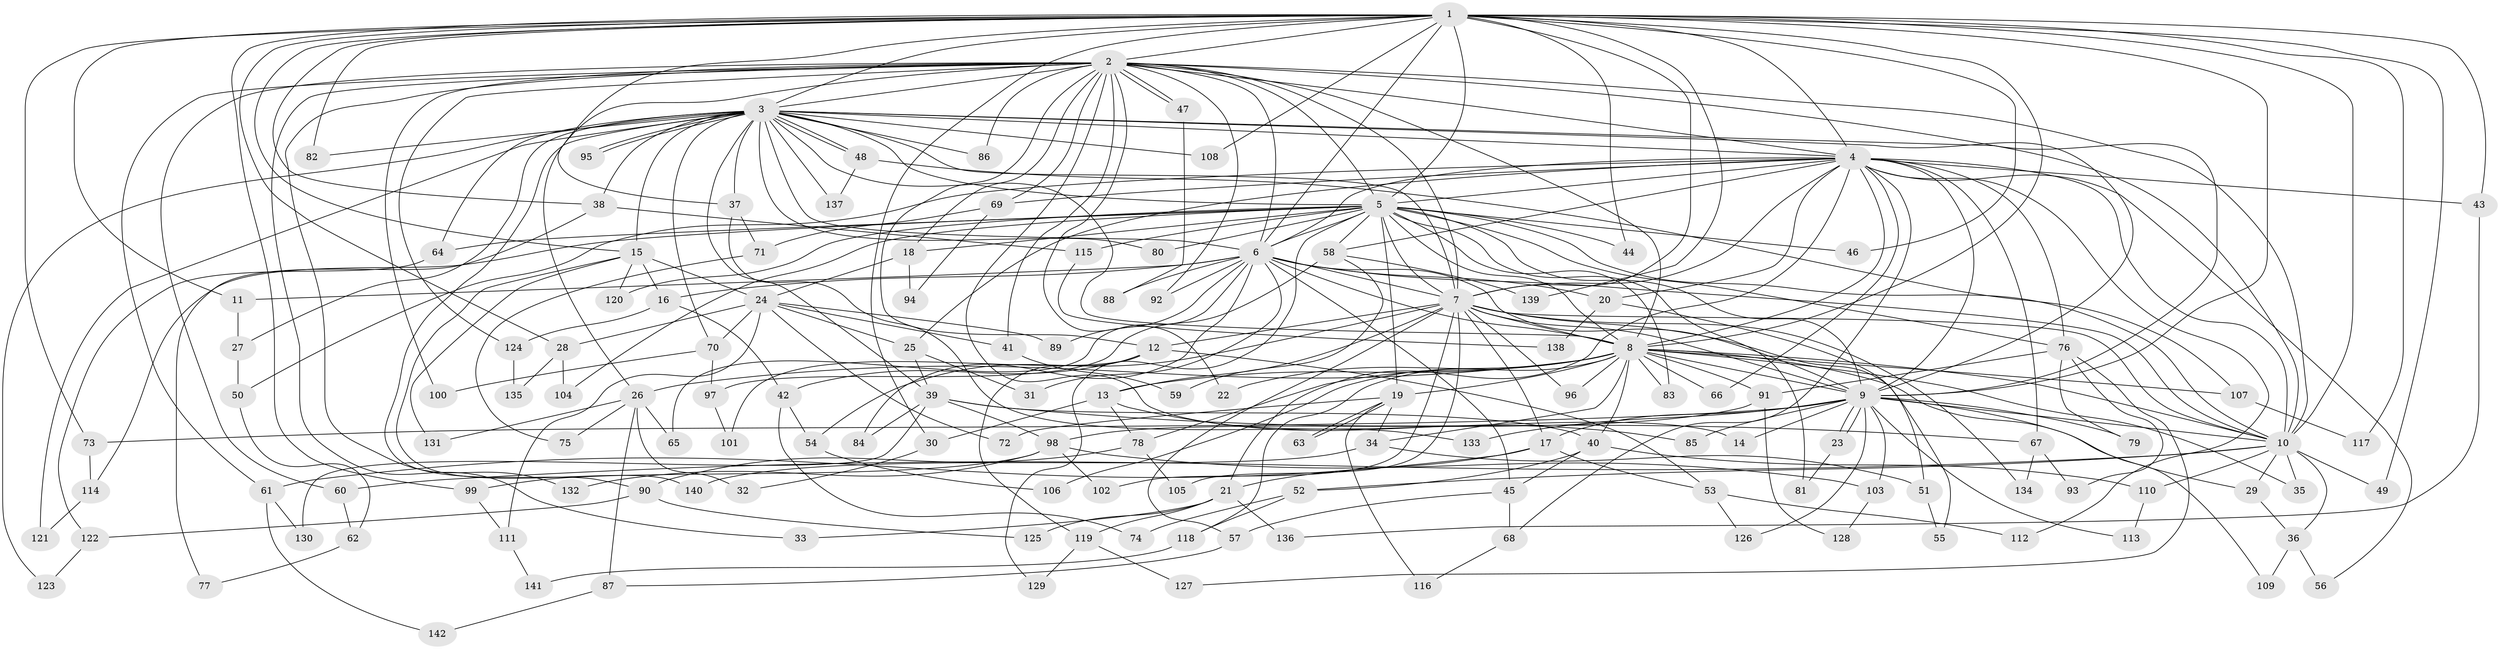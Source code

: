 // Generated by graph-tools (version 1.1) at 2025/01/03/09/25 03:01:24]
// undirected, 142 vertices, 309 edges
graph export_dot {
graph [start="1"]
  node [color=gray90,style=filled];
  1;
  2;
  3;
  4;
  5;
  6;
  7;
  8;
  9;
  10;
  11;
  12;
  13;
  14;
  15;
  16;
  17;
  18;
  19;
  20;
  21;
  22;
  23;
  24;
  25;
  26;
  27;
  28;
  29;
  30;
  31;
  32;
  33;
  34;
  35;
  36;
  37;
  38;
  39;
  40;
  41;
  42;
  43;
  44;
  45;
  46;
  47;
  48;
  49;
  50;
  51;
  52;
  53;
  54;
  55;
  56;
  57;
  58;
  59;
  60;
  61;
  62;
  63;
  64;
  65;
  66;
  67;
  68;
  69;
  70;
  71;
  72;
  73;
  74;
  75;
  76;
  77;
  78;
  79;
  80;
  81;
  82;
  83;
  84;
  85;
  86;
  87;
  88;
  89;
  90;
  91;
  92;
  93;
  94;
  95;
  96;
  97;
  98;
  99;
  100;
  101;
  102;
  103;
  104;
  105;
  106;
  107;
  108;
  109;
  110;
  111;
  112;
  113;
  114;
  115;
  116;
  117;
  118;
  119;
  120;
  121;
  122;
  123;
  124;
  125;
  126;
  127;
  128;
  129;
  130;
  131;
  132;
  133;
  134;
  135;
  136;
  137;
  138;
  139;
  140;
  141;
  142;
  1 -- 2;
  1 -- 3;
  1 -- 4;
  1 -- 5;
  1 -- 6;
  1 -- 7;
  1 -- 8;
  1 -- 9;
  1 -- 10;
  1 -- 11;
  1 -- 15;
  1 -- 28;
  1 -- 30;
  1 -- 37;
  1 -- 38;
  1 -- 43;
  1 -- 44;
  1 -- 46;
  1 -- 49;
  1 -- 73;
  1 -- 82;
  1 -- 99;
  1 -- 108;
  1 -- 117;
  1 -- 139;
  2 -- 3;
  2 -- 4;
  2 -- 5;
  2 -- 6;
  2 -- 7;
  2 -- 8;
  2 -- 9;
  2 -- 10;
  2 -- 12;
  2 -- 14;
  2 -- 18;
  2 -- 22;
  2 -- 26;
  2 -- 33;
  2 -- 41;
  2 -- 47;
  2 -- 47;
  2 -- 60;
  2 -- 61;
  2 -- 69;
  2 -- 86;
  2 -- 92;
  2 -- 100;
  2 -- 124;
  2 -- 132;
  3 -- 4;
  3 -- 5;
  3 -- 6;
  3 -- 7;
  3 -- 8;
  3 -- 9;
  3 -- 10;
  3 -- 15;
  3 -- 27;
  3 -- 37;
  3 -- 38;
  3 -- 39;
  3 -- 48;
  3 -- 48;
  3 -- 64;
  3 -- 70;
  3 -- 80;
  3 -- 82;
  3 -- 86;
  3 -- 90;
  3 -- 95;
  3 -- 95;
  3 -- 108;
  3 -- 121;
  3 -- 123;
  3 -- 137;
  4 -- 5;
  4 -- 6;
  4 -- 7;
  4 -- 8;
  4 -- 9;
  4 -- 10;
  4 -- 20;
  4 -- 21;
  4 -- 25;
  4 -- 43;
  4 -- 50;
  4 -- 56;
  4 -- 58;
  4 -- 66;
  4 -- 67;
  4 -- 68;
  4 -- 69;
  4 -- 76;
  4 -- 112;
  5 -- 6;
  5 -- 7;
  5 -- 8;
  5 -- 9;
  5 -- 10;
  5 -- 18;
  5 -- 19;
  5 -- 44;
  5 -- 46;
  5 -- 58;
  5 -- 64;
  5 -- 76;
  5 -- 80;
  5 -- 81;
  5 -- 83;
  5 -- 104;
  5 -- 114;
  5 -- 115;
  5 -- 120;
  5 -- 129;
  6 -- 7;
  6 -- 8;
  6 -- 9;
  6 -- 10;
  6 -- 11;
  6 -- 16;
  6 -- 20;
  6 -- 31;
  6 -- 45;
  6 -- 65;
  6 -- 84;
  6 -- 88;
  6 -- 89;
  6 -- 92;
  7 -- 8;
  7 -- 9;
  7 -- 10;
  7 -- 12;
  7 -- 13;
  7 -- 17;
  7 -- 54;
  7 -- 55;
  7 -- 57;
  7 -- 96;
  7 -- 102;
  7 -- 105;
  7 -- 134;
  8 -- 9;
  8 -- 10;
  8 -- 13;
  8 -- 19;
  8 -- 22;
  8 -- 26;
  8 -- 34;
  8 -- 35;
  8 -- 40;
  8 -- 66;
  8 -- 78;
  8 -- 83;
  8 -- 91;
  8 -- 96;
  8 -- 106;
  8 -- 107;
  8 -- 109;
  8 -- 118;
  9 -- 10;
  9 -- 14;
  9 -- 17;
  9 -- 23;
  9 -- 23;
  9 -- 29;
  9 -- 73;
  9 -- 79;
  9 -- 85;
  9 -- 103;
  9 -- 113;
  9 -- 126;
  9 -- 133;
  10 -- 29;
  10 -- 35;
  10 -- 36;
  10 -- 49;
  10 -- 52;
  10 -- 60;
  10 -- 110;
  11 -- 27;
  12 -- 42;
  12 -- 53;
  12 -- 101;
  12 -- 119;
  13 -- 30;
  13 -- 78;
  13 -- 85;
  15 -- 16;
  15 -- 24;
  15 -- 120;
  15 -- 131;
  15 -- 140;
  16 -- 42;
  16 -- 124;
  17 -- 21;
  17 -- 53;
  17 -- 61;
  18 -- 24;
  18 -- 94;
  19 -- 34;
  19 -- 63;
  19 -- 63;
  19 -- 72;
  19 -- 116;
  20 -- 51;
  20 -- 138;
  21 -- 33;
  21 -- 119;
  21 -- 125;
  21 -- 136;
  23 -- 81;
  24 -- 25;
  24 -- 28;
  24 -- 41;
  24 -- 70;
  24 -- 72;
  24 -- 89;
  24 -- 111;
  25 -- 31;
  25 -- 39;
  26 -- 32;
  26 -- 65;
  26 -- 75;
  26 -- 87;
  26 -- 131;
  27 -- 50;
  28 -- 104;
  28 -- 135;
  29 -- 36;
  30 -- 32;
  34 -- 51;
  34 -- 140;
  36 -- 56;
  36 -- 109;
  37 -- 71;
  37 -- 133;
  38 -- 77;
  38 -- 115;
  39 -- 40;
  39 -- 67;
  39 -- 84;
  39 -- 98;
  39 -- 130;
  40 -- 45;
  40 -- 52;
  40 -- 110;
  41 -- 59;
  42 -- 54;
  42 -- 74;
  43 -- 136;
  45 -- 57;
  45 -- 68;
  47 -- 88;
  48 -- 107;
  48 -- 137;
  50 -- 62;
  51 -- 55;
  52 -- 74;
  52 -- 118;
  53 -- 112;
  53 -- 126;
  54 -- 106;
  57 -- 87;
  58 -- 59;
  58 -- 97;
  58 -- 139;
  60 -- 62;
  61 -- 130;
  61 -- 142;
  62 -- 77;
  64 -- 122;
  67 -- 93;
  67 -- 134;
  68 -- 116;
  69 -- 71;
  69 -- 94;
  70 -- 97;
  70 -- 100;
  71 -- 75;
  73 -- 114;
  76 -- 79;
  76 -- 91;
  76 -- 93;
  76 -- 127;
  78 -- 90;
  78 -- 105;
  87 -- 142;
  90 -- 122;
  90 -- 125;
  91 -- 98;
  91 -- 128;
  97 -- 101;
  98 -- 99;
  98 -- 102;
  98 -- 103;
  98 -- 132;
  99 -- 111;
  103 -- 128;
  107 -- 117;
  110 -- 113;
  111 -- 141;
  114 -- 121;
  115 -- 138;
  118 -- 141;
  119 -- 127;
  119 -- 129;
  122 -- 123;
  124 -- 135;
}
